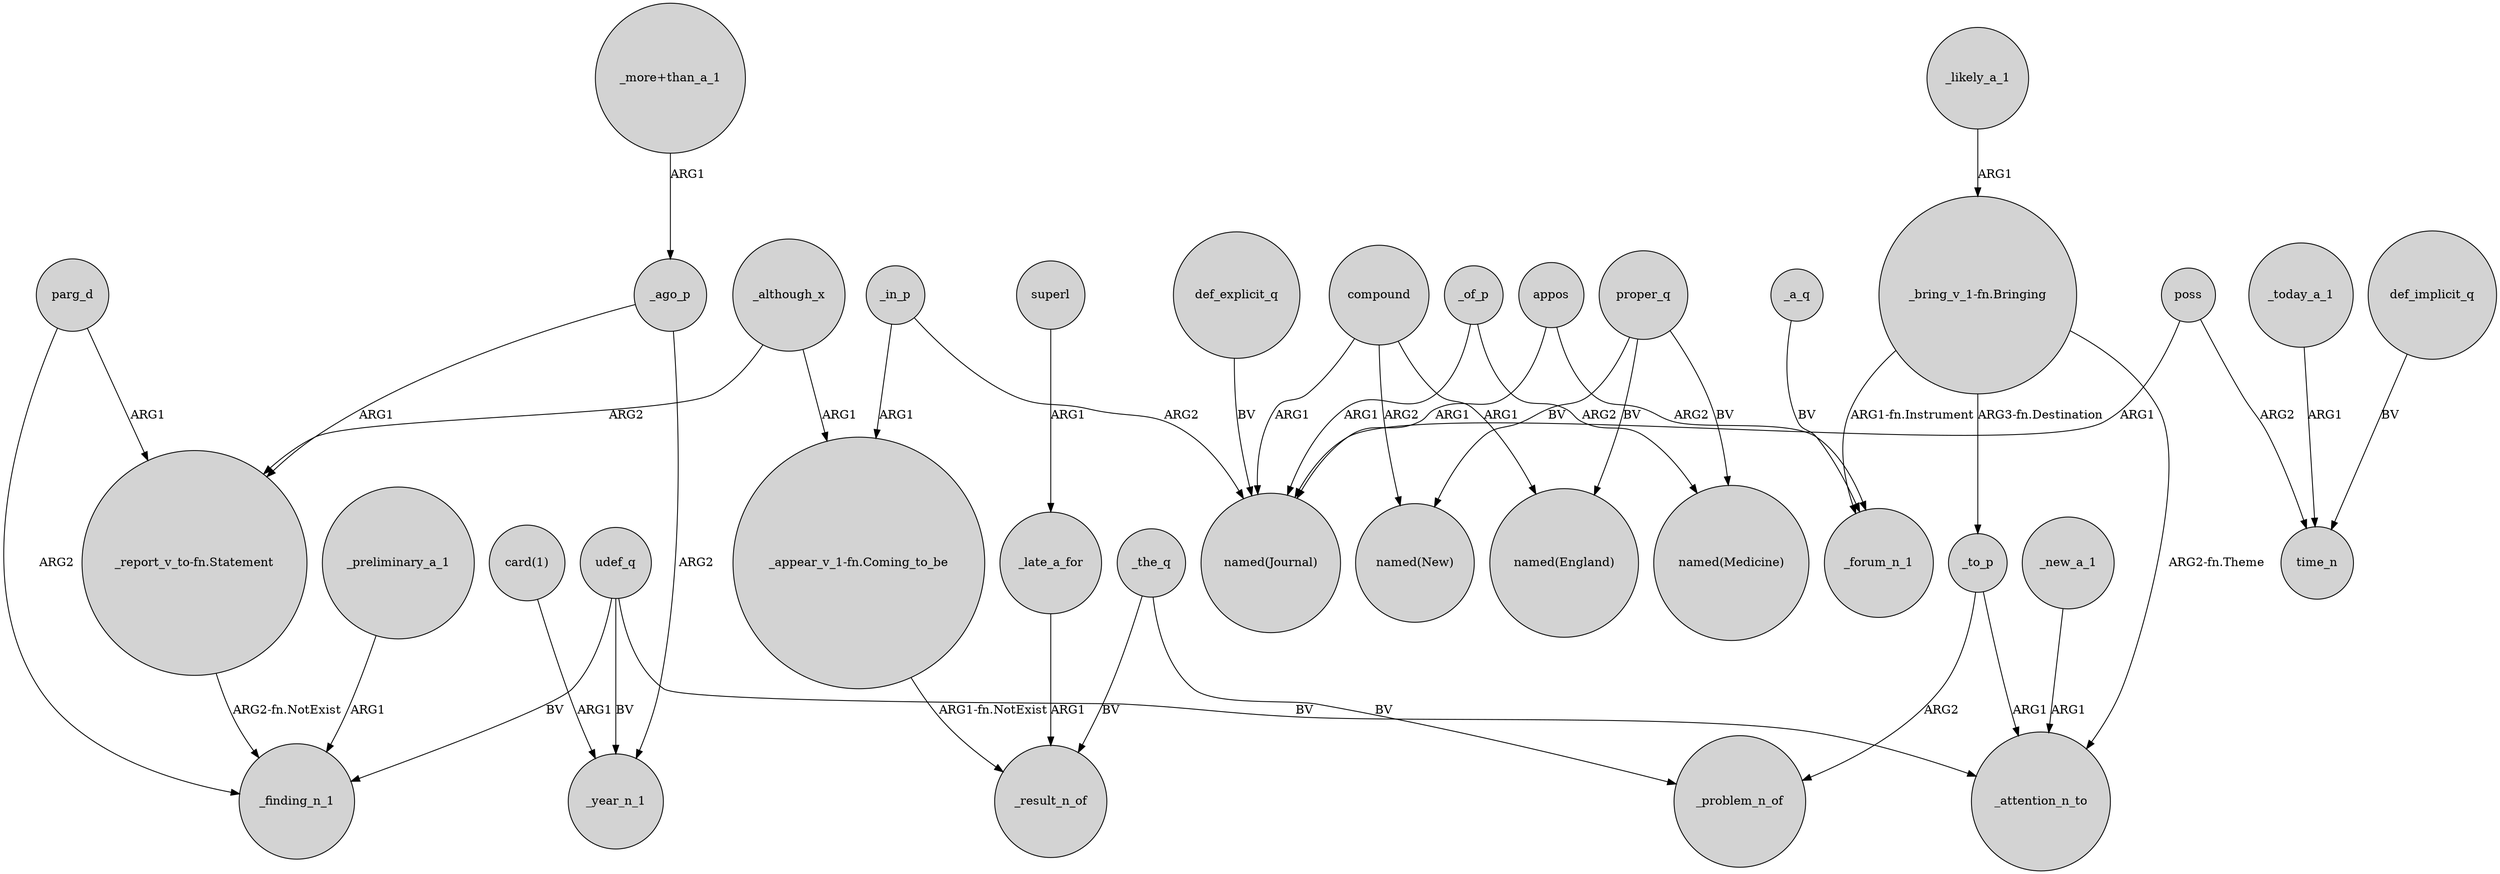 digraph {
	node [shape=circle style=filled]
	_ago_p -> "_report_v_to-fn.Statement" [label=ARG1]
	_to_p -> _problem_n_of [label=ARG2]
	_a_q -> _forum_n_1 [label=BV]
	"_report_v_to-fn.Statement" -> _finding_n_1 [label="ARG2-fn.NotExist"]
	compound -> "named(Journal)" [label=ARG1]
	_of_p -> "named(Medicine)" [label=ARG2]
	compound -> "named(New)" [label=ARG2]
	_today_a_1 -> time_n [label=ARG1]
	_although_x -> "_report_v_to-fn.Statement" [label=ARG2]
	def_explicit_q -> "named(Journal)" [label=BV]
	proper_q -> "named(New)" [label=BV]
	"_more+than_a_1" -> _ago_p [label=ARG1]
	_of_p -> "named(Journal)" [label=ARG1]
	appos -> "named(Journal)" [label=ARG1]
	_the_q -> _result_n_of [label=BV]
	_the_q -> _problem_n_of [label=BV]
	_in_p -> "_appear_v_1-fn.Coming_to_be" [label=ARG1]
	appos -> _forum_n_1 [label=ARG2]
	superl -> _late_a_for [label=ARG1]
	proper_q -> "named(England)" [label=BV]
	poss -> time_n [label=ARG2]
	"_bring_v_1-fn.Bringing" -> _to_p [label="ARG3-fn.Destination"]
	proper_q -> "named(Medicine)" [label=BV]
	poss -> "named(Journal)" [label=ARG1]
	_likely_a_1 -> "_bring_v_1-fn.Bringing" [label=ARG1]
	_preliminary_a_1 -> _finding_n_1 [label=ARG1]
	_to_p -> _attention_n_to [label=ARG1]
	"_appear_v_1-fn.Coming_to_be" -> _result_n_of [label="ARG1-fn.NotExist"]
	_ago_p -> _year_n_1 [label=ARG2]
	_although_x -> "_appear_v_1-fn.Coming_to_be" [label=ARG1]
	parg_d -> "_report_v_to-fn.Statement" [label=ARG1]
	_new_a_1 -> _attention_n_to [label=ARG1]
	_late_a_for -> _result_n_of [label=ARG1]
	compound -> "named(England)" [label=ARG1]
	"card(1)" -> _year_n_1 [label=ARG1]
	udef_q -> _year_n_1 [label=BV]
	_in_p -> "named(Journal)" [label=ARG2]
	udef_q -> _finding_n_1 [label=BV]
	"_bring_v_1-fn.Bringing" -> _attention_n_to [label="ARG2-fn.Theme"]
	"_bring_v_1-fn.Bringing" -> _forum_n_1 [label="ARG1-fn.Instrument"]
	udef_q -> _attention_n_to [label=BV]
	def_implicit_q -> time_n [label=BV]
	parg_d -> _finding_n_1 [label=ARG2]
}
